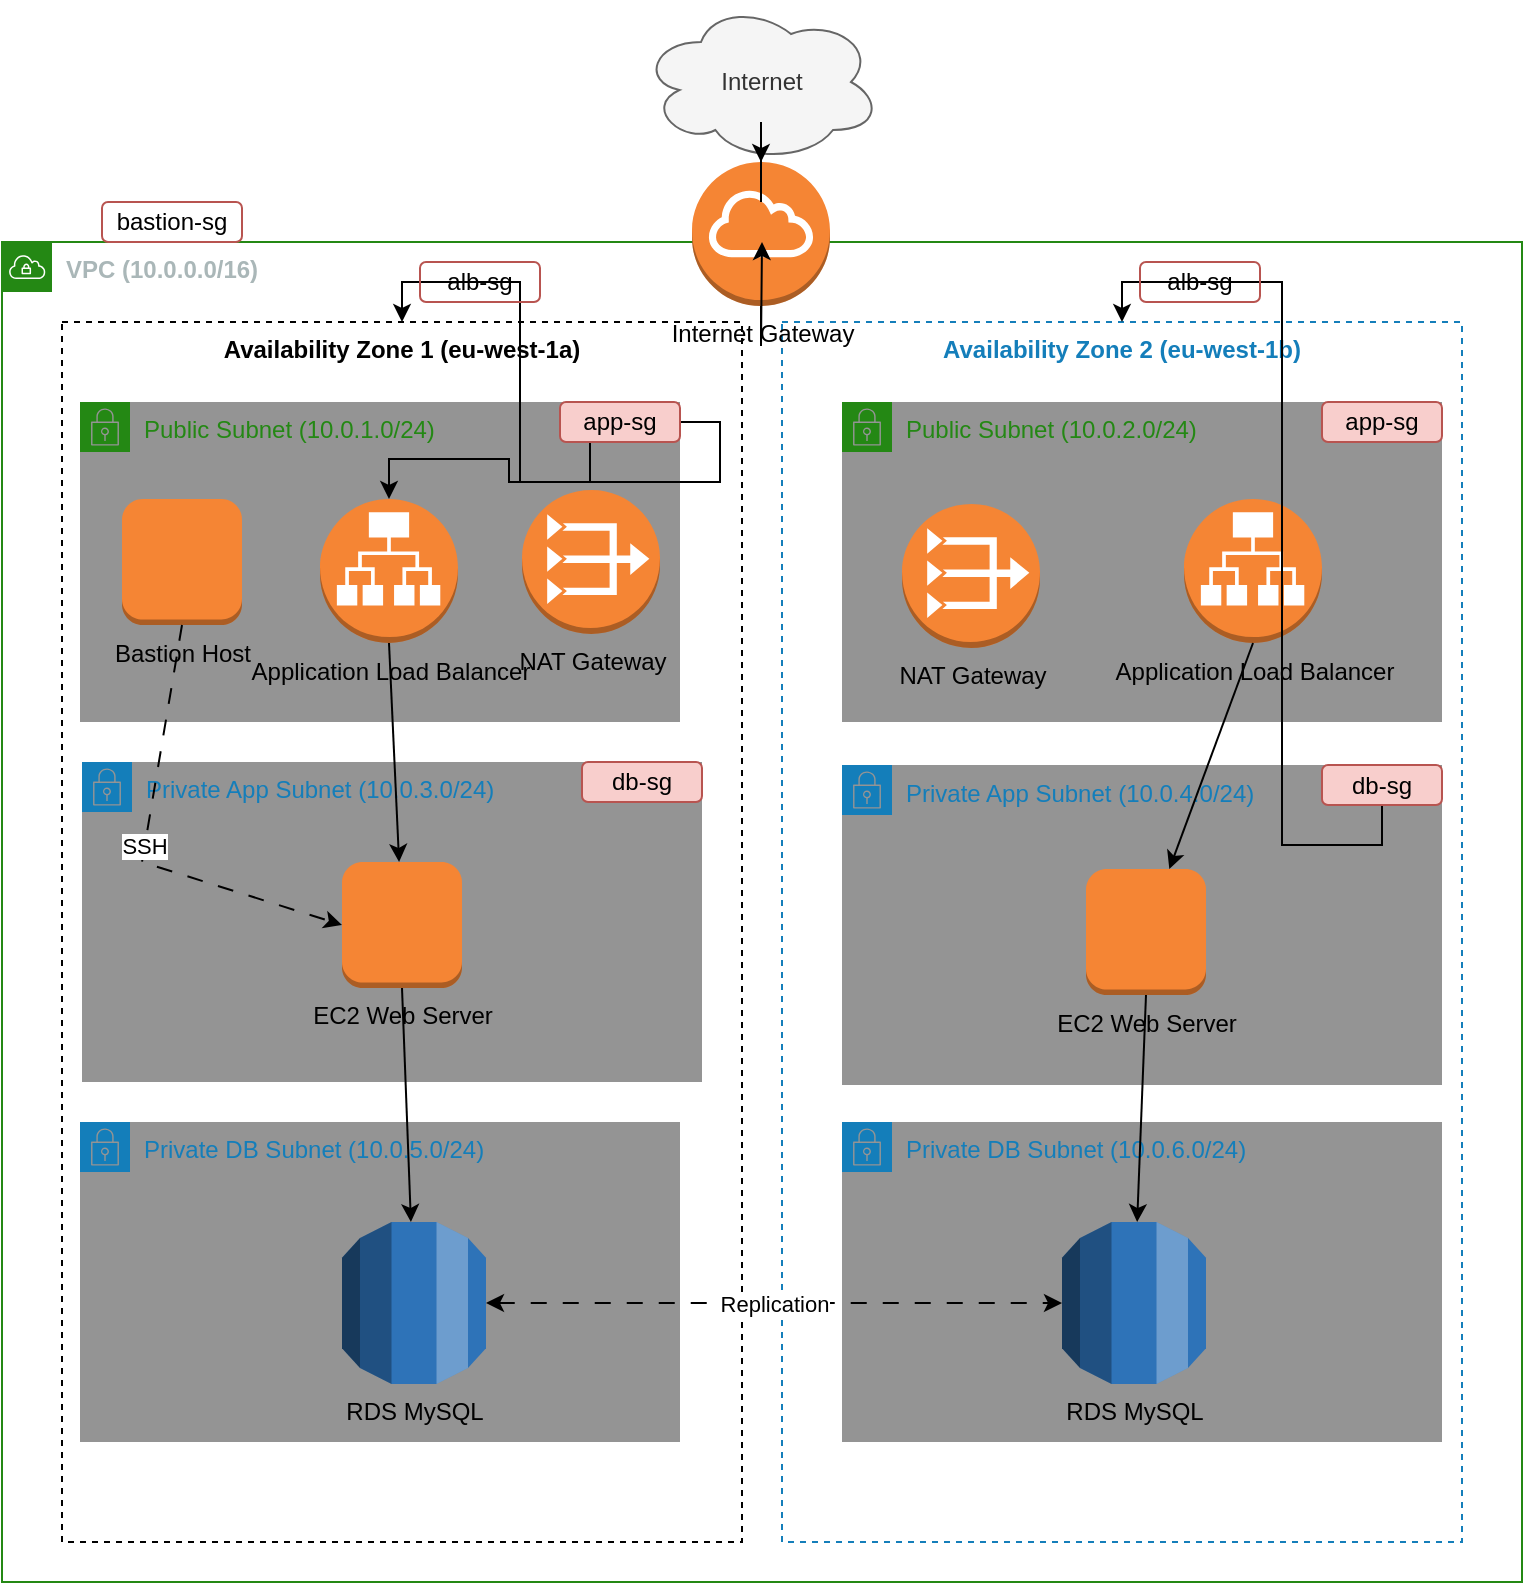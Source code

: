 <mxfile version="24.7.17">
  <diagram id="pqzJl0ETZvVhyTZXDYQw" name="Three-Tier Architecture">
    <mxGraphModel dx="1144" dy="874" grid="1" gridSize="10" guides="1" tooltips="1" connect="1" arrows="1" fold="1" page="1" pageScale="1" pageWidth="850" pageHeight="1100" math="0" shadow="0">
      <root>
        <mxCell id="0" />
        <mxCell id="1" parent="0" />
        <mxCell id="2" value="VPC (10.0.0.0/16)" style="points=[[0,0],[0.25,0],[0.5,0],[0.75,0],[1,0],[1,0.25],[1,0.5],[1,0.75],[1,1],[0.75,1],[0.5,1],[0.25,1],[0,1],[0,0.75],[0,0.5],[0,0.25]];outlineConnect=0;gradientColor=none;html=1;whiteSpace=wrap;fontSize=12;fontStyle=1;container=1;pointerEvents=0;collapsible=0;recursiveResize=0;shape=mxgraph.aws4.group;grIcon=mxgraph.aws4.group_vpc;strokeColor=#248814;fillColor=none;verticalAlign=top;align=left;spacingLeft=30;fontColor=#AAB7B8;dashed=0;" parent="1" vertex="1">
          <mxGeometry x="40" y="130" width="760" height="670" as="geometry" />
        </mxCell>
        <mxCell id="5" value="Availability Zone 1 (eu-west-1a)" style="dashed=1;verticalAlign=top;fontStyle=1;gradientColor=none;fillColor=none;" parent="2" vertex="1">
          <mxGeometry x="30" y="40" width="340" height="610" as="geometry" />
        </mxCell>
        <mxCell id="6" value="Availability Zone 2 (eu-west-1b)" style="fillColor=none;strokeColor=#147EBA;dashed=1;verticalAlign=top;fontStyle=1;fontColor=#147EBA;" parent="2" vertex="1">
          <mxGeometry x="390" y="40" width="340" height="610" as="geometry" />
        </mxCell>
        <mxCell id="7" value="Public Subnet (10.0.1.0/24)" style="points=[[0,0],[0.25,0],[0.5,0],[0.75,0],[1,0],[1,0.25],[1,0.5],[1,0.75],[1,1],[0.75,1],[0.5,1],[0.25,1],[0,1],[0,0.75],[0,0.5],[0,0.25]];outlineConnect=0;gradientColor=none;html=1;whiteSpace=wrap;fontSize=12;fontStyle=0;container=1;pointerEvents=0;collapsible=0;recursiveResize=0;shape=mxgraph.aws4.group;grIcon=mxgraph.aws4.group_security_group;grStroke=0;strokeColor=#248814;fillColor=#949494;verticalAlign=top;align=left;spacingLeft=30;fontColor=#248814;dashed=0;" parent="2" vertex="1">
          <mxGeometry x="39" y="80" width="300" height="160" as="geometry" />
        </mxCell>
        <mxCell id="16" value="NAT Gateway" style="outlineConnect=0;dashed=0;verticalLabelPosition=bottom;verticalAlign=top;align=center;html=1;shape=mxgraph.aws3.vpc_nat_gateway;fillColor=#F58534;gradientColor=none;" parent="7" vertex="1">
          <mxGeometry x="221" y="44" width="69" height="72" as="geometry" />
        </mxCell>
        <mxCell id="8" value="Public Subnet (10.0.2.0/24)" style="points=[[0,0],[0.25,0],[0.5,0],[0.75,0],[1,0],[1,0.25],[1,0.5],[1,0.75],[1,1],[0.75,1],[0.5,1],[0.25,1],[0,1],[0,0.75],[0,0.5],[0,0.25]];outlineConnect=0;gradientColor=none;html=1;whiteSpace=wrap;fontSize=12;fontStyle=0;container=1;pointerEvents=0;collapsible=0;recursiveResize=0;shape=mxgraph.aws4.group;grIcon=mxgraph.aws4.group_security_group;grStroke=0;strokeColor=#248814;fillColor=#949494;verticalAlign=top;align=left;spacingLeft=30;fontColor=#248814;dashed=0;" parent="2" vertex="1">
          <mxGeometry x="420" y="80" width="300" height="160" as="geometry" />
        </mxCell>
        <mxCell id="9" value="Private App Subnet (10.0.3.0/24)" style="points=[[0,0],[0.25,0],[0.5,0],[0.75,0],[1,0],[1,0.25],[1,0.5],[1,0.75],[1,1],[0.75,1],[0.5,1],[0.25,1],[0,1],[0,0.75],[0,0.5],[0,0.25]];outlineConnect=0;gradientColor=none;html=1;whiteSpace=wrap;fontSize=12;fontStyle=0;container=1;pointerEvents=0;collapsible=0;recursiveResize=0;shape=mxgraph.aws4.group;grIcon=mxgraph.aws4.group_security_group;grStroke=0;strokeColor=#147EBA;fillColor=#949494;verticalAlign=top;align=left;spacingLeft=30;fontColor=#147EBA;dashed=0;" parent="2" vertex="1">
          <mxGeometry x="40" y="260" width="310" height="160" as="geometry" />
        </mxCell>
        <mxCell id="35" value="db-sg" style="rounded=1;whiteSpace=wrap;html=1;fillColor=#f8cecc;strokeColor=#b85450;" parent="9" vertex="1">
          <mxGeometry x="250" width="60" height="20" as="geometry" />
        </mxCell>
        <mxCell id="10" value="Private App Subnet (10.0.4.0/24)" style="points=[[0,0],[0.25,0],[0.5,0],[0.75,0],[1,0],[1,0.25],[1,0.5],[1,0.75],[1,1],[0.75,1],[0.5,1],[0.25,1],[0,1],[0,0.75],[0,0.5],[0,0.25]];outlineConnect=0;gradientColor=none;html=1;whiteSpace=wrap;fontSize=12;fontStyle=0;container=1;pointerEvents=0;collapsible=0;recursiveResize=0;shape=mxgraph.aws4.group;grIcon=mxgraph.aws4.group_security_group;grStroke=0;strokeColor=#147EBA;fillColor=#949494;verticalAlign=top;align=left;spacingLeft=30;fontColor=#147EBA;dashed=0;" parent="2" vertex="1">
          <mxGeometry x="420" y="261.5" width="300" height="160" as="geometry" />
        </mxCell>
        <mxCell id="19" value="EC2 Web Server" style="outlineConnect=0;dashed=0;verticalLabelPosition=bottom;verticalAlign=top;align=center;html=1;shape=mxgraph.aws3.instance;fillColor=#F58534;gradientColor=none;" parent="10" vertex="1">
          <mxGeometry x="122" y="52" width="60" height="63" as="geometry" />
        </mxCell>
        <mxCell id="11" value="Private DB Subnet (10.0.5.0/24)" style="points=[[0,0],[0.25,0],[0.5,0],[0.75,0],[1,0],[1,0.25],[1,0.5],[1,0.75],[1,1],[0.75,1],[0.5,1],[0.25,1],[0,1],[0,0.75],[0,0.5],[0,0.25]];outlineConnect=0;gradientColor=none;html=1;whiteSpace=wrap;fontSize=12;fontStyle=0;container=1;pointerEvents=0;collapsible=0;recursiveResize=0;shape=mxgraph.aws4.group;grIcon=mxgraph.aws4.group_security_group;grStroke=0;strokeColor=#147EBA;fillColor=#949494;verticalAlign=top;align=left;spacingLeft=30;fontColor=#147EBA;dashed=0;" parent="2" vertex="1">
          <mxGeometry x="39" y="440" width="300" height="160" as="geometry" />
        </mxCell>
        <mxCell id="12" value="Private DB Subnet (10.0.6.0/24)" style="points=[[0,0],[0.25,0],[0.5,0],[0.75,0],[1,0],[1,0.25],[1,0.5],[1,0.75],[1,1],[0.75,1],[0.5,1],[0.25,1],[0,1],[0,0.75],[0,0.5],[0,0.25]];outlineConnect=0;gradientColor=none;html=1;whiteSpace=wrap;fontSize=12;fontStyle=0;container=1;pointerEvents=0;collapsible=0;recursiveResize=0;shape=mxgraph.aws4.group;grIcon=mxgraph.aws4.group_security_group;grStroke=0;strokeColor=#147EBA;fillColor=#949494;verticalAlign=top;align=left;spacingLeft=30;fontColor=#147EBA;dashed=0;" parent="2" vertex="1">
          <mxGeometry x="420" y="440" width="300" height="160" as="geometry" />
        </mxCell>
        <mxCell id="14" value="Application Load Balancer" style="outlineConnect=0;dashed=0;verticalLabelPosition=bottom;verticalAlign=top;align=center;html=1;shape=mxgraph.aws3.application_load_balancer;fillColor=#F58534;gradientColor=none;" parent="2" vertex="1">
          <mxGeometry x="591" y="128.5" width="69" height="72" as="geometry" />
        </mxCell>
        <mxCell id="15" value="Bastion Host" style="outlineConnect=0;dashed=0;verticalLabelPosition=bottom;verticalAlign=top;align=center;html=1;shape=mxgraph.aws3.instance;fillColor=#F58534;gradientColor=none;" parent="2" vertex="1">
          <mxGeometry x="60" y="128.5" width="60" height="63" as="geometry" />
        </mxCell>
        <mxCell id="17" value="NAT Gateway" style="outlineConnect=0;dashed=0;verticalLabelPosition=bottom;verticalAlign=top;align=center;html=1;shape=mxgraph.aws3.vpc_nat_gateway;fillColor=#F58534;gradientColor=none;" parent="2" vertex="1">
          <mxGeometry x="450" y="131" width="69" height="72" as="geometry" />
        </mxCell>
        <mxCell id="18" value="EC2 Web Server" style="outlineConnect=0;dashed=0;verticalLabelPosition=bottom;verticalAlign=top;align=center;html=1;shape=mxgraph.aws3.instance;fillColor=#F58534;gradientColor=none;" parent="2" vertex="1">
          <mxGeometry x="170" y="310" width="60" height="63" as="geometry" />
        </mxCell>
        <mxCell id="20" value="RDS MySQL" style="outlineConnect=0;dashed=0;verticalLabelPosition=bottom;verticalAlign=top;align=center;html=1;shape=mxgraph.aws3.rds;fillColor=#2E73B8;gradientColor=none;" parent="2" vertex="1">
          <mxGeometry x="170" y="490" width="72" height="81" as="geometry" />
        </mxCell>
        <mxCell id="21" value="RDS MySQL" style="outlineConnect=0;dashed=0;verticalLabelPosition=bottom;verticalAlign=top;align=center;html=1;shape=mxgraph.aws3.rds;fillColor=#2E73B8;gradientColor=none;" parent="2" vertex="1">
          <mxGeometry x="530" y="490" width="72" height="81" as="geometry" />
        </mxCell>
        <mxCell id="83fJYwvhJSWXD1tGe1Wd-38" style="edgeStyle=orthogonalEdgeStyle;rounded=0;orthogonalLoop=1;jettySize=auto;html=1;exitX=0.5;exitY=1;exitDx=0;exitDy=0;" edge="1" parent="2" source="36" target="6">
          <mxGeometry relative="1" as="geometry" />
        </mxCell>
        <mxCell id="24" value="" style="endArrow=classic;html=1;rounded=0;exitX=0.5;exitY=1;exitDx=0;exitDy=0;exitPerimeter=0;" parent="2" source="13" target="18" edge="1">
          <mxGeometry width="50" height="50" relative="1" as="geometry">
            <mxPoint x="190" y="220" as="sourcePoint" />
            <mxPoint x="240" y="170" as="targetPoint" />
          </mxGeometry>
        </mxCell>
        <mxCell id="13" value="Application Load Balancer" style="outlineConnect=0;dashed=0;verticalLabelPosition=bottom;verticalAlign=top;align=center;html=1;shape=mxgraph.aws3.application_load_balancer;fillColor=#F58534;gradientColor=none;" parent="2" vertex="1">
          <mxGeometry x="159" y="128.5" width="69" height="72" as="geometry" />
        </mxCell>
        <mxCell id="83fJYwvhJSWXD1tGe1Wd-36" style="edgeStyle=orthogonalEdgeStyle;rounded=0;orthogonalLoop=1;jettySize=auto;html=1;exitX=1;exitY=0.5;exitDx=0;exitDy=0;" edge="1" parent="2" source="33" target="13">
          <mxGeometry relative="1" as="geometry" />
        </mxCell>
        <mxCell id="34" value="app-sg" style="rounded=1;whiteSpace=wrap;html=1;fillColor=#f8cecc;strokeColor=#b85450;" parent="2" vertex="1">
          <mxGeometry x="660" y="80" width="60" height="20" as="geometry" />
        </mxCell>
        <mxCell id="83fJYwvhJSWXD1tGe1Wd-39" style="edgeStyle=orthogonalEdgeStyle;rounded=0;orthogonalLoop=1;jettySize=auto;html=1;exitX=0.25;exitY=1;exitDx=0;exitDy=0;" edge="1" parent="2" source="33" target="5">
          <mxGeometry relative="1" as="geometry" />
        </mxCell>
        <mxCell id="33" value="app-sg" style="rounded=1;whiteSpace=wrap;html=1;fillColor=#f8cecc;strokeColor=#b85450;" parent="2" vertex="1">
          <mxGeometry x="279" y="80" width="60" height="20" as="geometry" />
        </mxCell>
        <mxCell id="36" value="db-sg" style="rounded=1;whiteSpace=wrap;html=1;fillColor=#f8cecc;strokeColor=#b85450;" parent="2" vertex="1">
          <mxGeometry x="660" y="261.5" width="60" height="20" as="geometry" />
        </mxCell>
        <mxCell id="25" value="" style="endArrow=classic;html=1;rounded=0;exitX=0.5;exitY=1;exitDx=0;exitDy=0;exitPerimeter=0;" parent="2" source="14" target="19" edge="1">
          <mxGeometry width="50" height="50" relative="1" as="geometry">
            <mxPoint x="550" y="220" as="sourcePoint" />
            <mxPoint x="600" y="170" as="targetPoint" />
          </mxGeometry>
        </mxCell>
        <mxCell id="27" value="" style="endArrow=classic;html=1;rounded=0;exitX=0.5;exitY=1;exitDx=0;exitDy=0;exitPerimeter=0;" parent="2" source="19" target="21" edge="1">
          <mxGeometry width="50" height="50" relative="1" as="geometry">
            <mxPoint x="550" y="380" as="sourcePoint" />
            <mxPoint x="600" y="330" as="targetPoint" />
          </mxGeometry>
        </mxCell>
        <mxCell id="3" value="Internet Gateway" style="outlineConnect=0;dashed=0;verticalLabelPosition=bottom;verticalAlign=top;align=center;html=1;shape=mxgraph.aws3.internet_gateway;fillColor=#F58534;gradientColor=none;" parent="1" vertex="1">
          <mxGeometry x="385" y="90" width="69" height="72" as="geometry" />
        </mxCell>
        <mxCell id="4" value="Internet" style="ellipse;shape=cloud;whiteSpace=wrap;html=1;fillColor=#f5f5f5;strokeColor=#666666;fontColor=#333333;" parent="1" vertex="1">
          <mxGeometry x="359.5" y="10" width="120" height="80" as="geometry" />
        </mxCell>
        <mxCell id="22" value="" style="edgeStyle=orthogonalEdgeStyle;rounded=0;orthogonalLoop=1;jettySize=auto;html=1;" parent="1" source="4" target="3" edge="1">
          <mxGeometry relative="1" as="geometry" />
        </mxCell>
        <mxCell id="23" value="" style="edgeStyle=orthogonalEdgeStyle;rounded=0;orthogonalLoop=1;jettySize=auto;html=1;" parent="1" source="3" target="2" edge="1">
          <mxGeometry relative="1" as="geometry" />
        </mxCell>
        <mxCell id="26" value="" style="endArrow=classic;html=1;rounded=0;exitX=0.5;exitY=1;exitDx=0;exitDy=0;exitPerimeter=0;" parent="1" source="18" target="20" edge="1">
          <mxGeometry width="50" height="50" relative="1" as="geometry">
            <mxPoint x="230" y="510" as="sourcePoint" />
            <mxPoint x="280" y="460" as="targetPoint" />
          </mxGeometry>
        </mxCell>
        <mxCell id="28" value="SSH" style="endArrow=classic;html=1;rounded=0;dashed=1;dashPattern=8 8;exitX=0.5;exitY=1;exitDx=0;exitDy=0;exitPerimeter=0;entryX=0;entryY=0.5;entryDx=0;entryDy=0;entryPerimeter=0;" parent="1" source="15" target="18" edge="1">
          <mxGeometry width="50" height="50" relative="1" as="geometry">
            <mxPoint x="110" y="360" as="sourcePoint" />
            <mxPoint x="160" y="310" as="targetPoint" />
            <Array as="points">
              <mxPoint x="110" y="440" />
            </Array>
          </mxGeometry>
        </mxCell>
        <mxCell id="29" value="Replication" style="endArrow=classic;startArrow=classic;html=1;rounded=0;dashed=1;dashPattern=8 8;exitX=1;exitY=0.5;exitDx=0;exitDy=0;exitPerimeter=0;entryX=0;entryY=0.5;entryDx=0;entryDy=0;entryPerimeter=0;" parent="1" source="20" target="21" edge="1">
          <mxGeometry width="50" height="50" relative="1" as="geometry">
            <mxPoint x="370" y="560" as="sourcePoint" />
            <mxPoint x="420" y="510" as="targetPoint" />
          </mxGeometry>
        </mxCell>
        <mxCell id="30" value="alb-sg" style="rounded=1;whiteSpace=wrap;html=1;fillColor=none;strokeColor=#b85450;" parent="1" vertex="1">
          <mxGeometry x="249" y="140" width="60" height="20" as="geometry" />
        </mxCell>
        <mxCell id="31" value="alb-sg" style="rounded=1;whiteSpace=wrap;html=1;fillColor=none;strokeColor=#b85450;" parent="1" vertex="1">
          <mxGeometry x="609" y="140" width="60" height="20" as="geometry" />
        </mxCell>
        <mxCell id="32" value="bastion-sg" style="rounded=1;whiteSpace=wrap;html=1;fillColor=none;strokeColor=#b85450;" parent="1" vertex="1">
          <mxGeometry x="90" y="110" width="70" height="20" as="geometry" />
        </mxCell>
      </root>
    </mxGraphModel>
  </diagram>
</mxfile>
